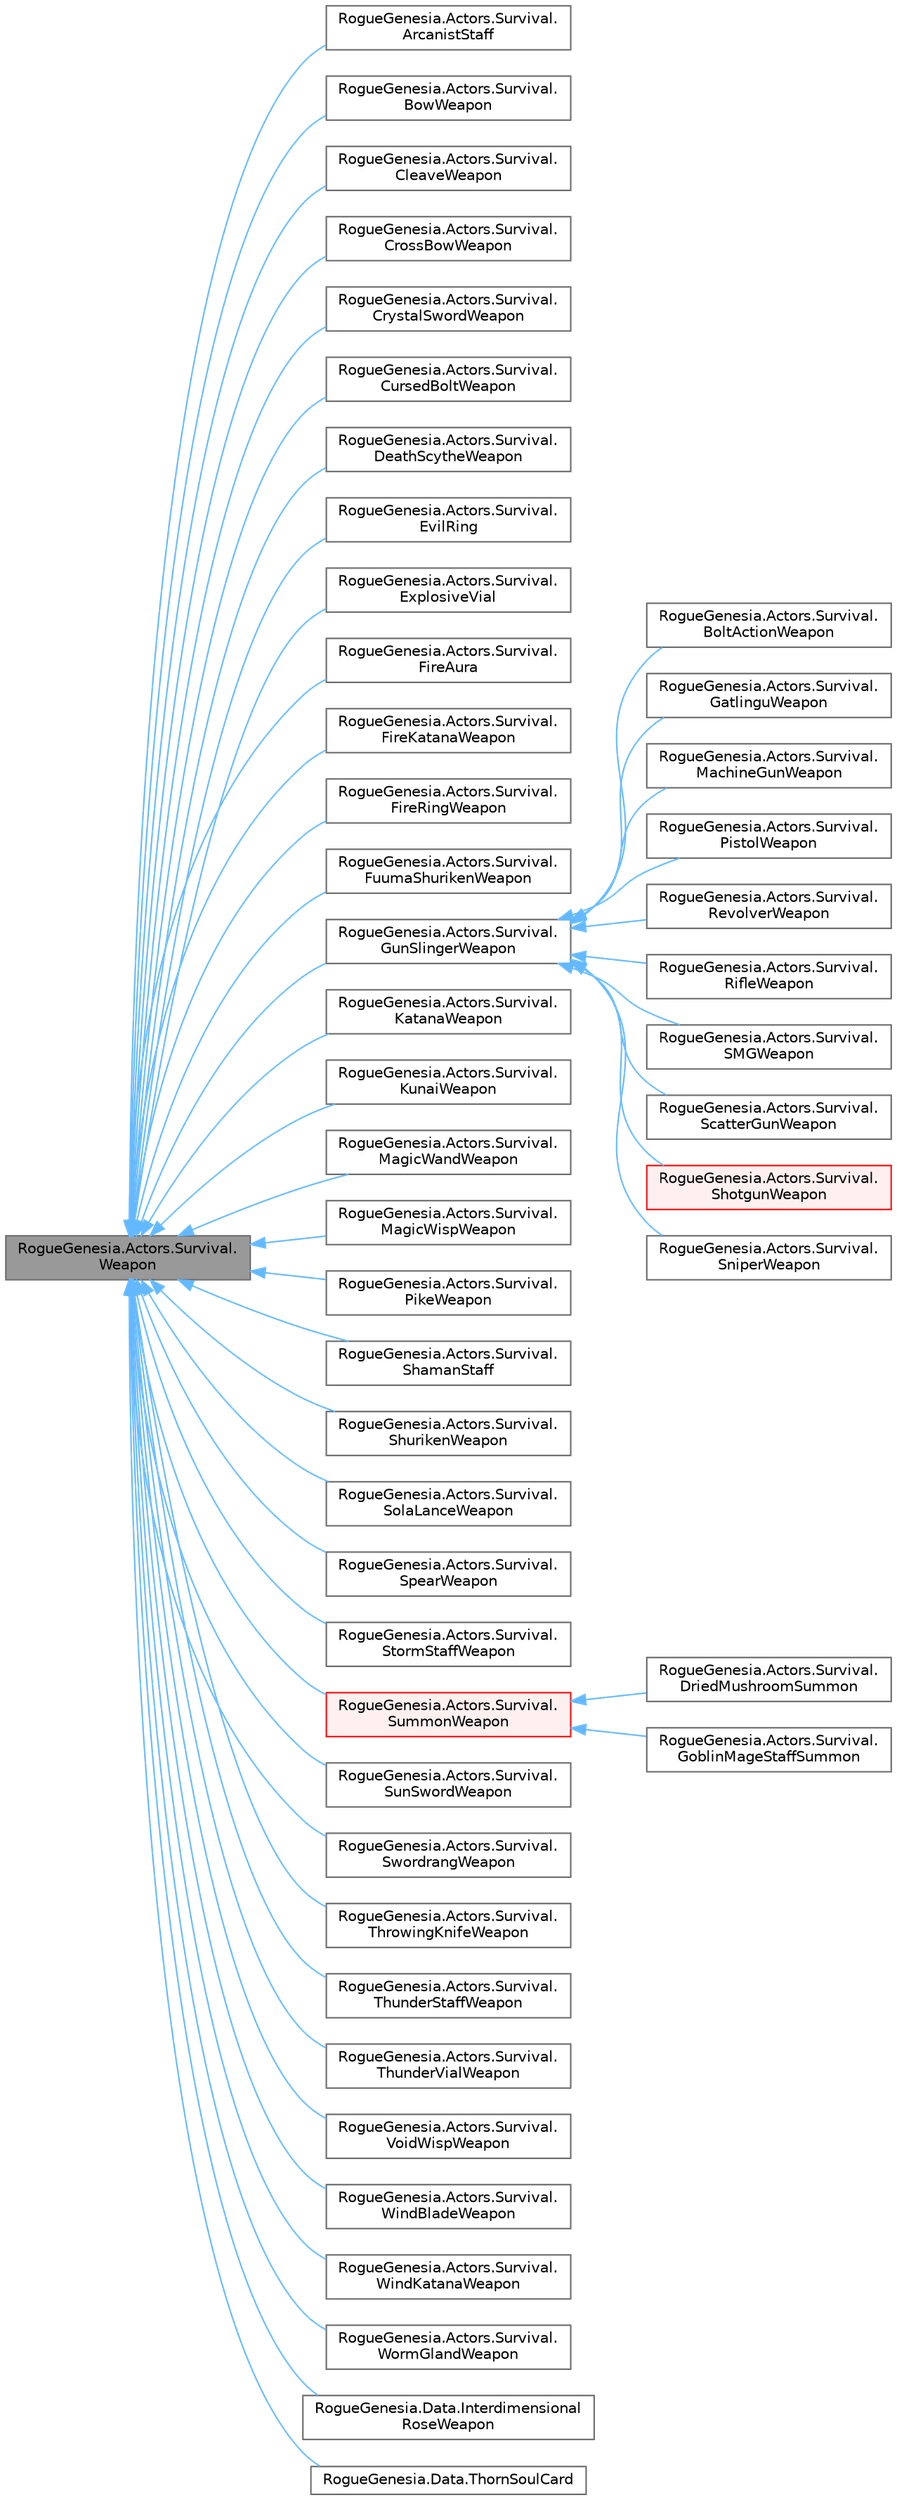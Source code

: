digraph "RogueGenesia.Actors.Survival.Weapon"
{
 // LATEX_PDF_SIZE
  bgcolor="transparent";
  edge [fontname=Helvetica,fontsize=10,labelfontname=Helvetica,labelfontsize=10];
  node [fontname=Helvetica,fontsize=10,shape=box,height=0.2,width=0.4];
  rankdir="LR";
  Node1 [label="RogueGenesia.Actors.Survival.\lWeapon",height=0.2,width=0.4,color="gray40", fillcolor="grey60", style="filled", fontcolor="black",tooltip=" "];
  Node1 -> Node2 [dir="back",color="steelblue1",style="solid"];
  Node2 [label="RogueGenesia.Actors.Survival.\lArcanistStaff",height=0.2,width=0.4,color="gray40", fillcolor="white", style="filled",URL="$class_rogue_genesia_1_1_actors_1_1_survival_1_1_arcanist_staff.html",tooltip=" "];
  Node1 -> Node3 [dir="back",color="steelblue1",style="solid"];
  Node3 [label="RogueGenesia.Actors.Survival.\lBowWeapon",height=0.2,width=0.4,color="gray40", fillcolor="white", style="filled",URL="$class_rogue_genesia_1_1_actors_1_1_survival_1_1_bow_weapon.html",tooltip=" "];
  Node1 -> Node4 [dir="back",color="steelblue1",style="solid"];
  Node4 [label="RogueGenesia.Actors.Survival.\lCleaveWeapon",height=0.2,width=0.4,color="gray40", fillcolor="white", style="filled",URL="$class_rogue_genesia_1_1_actors_1_1_survival_1_1_cleave_weapon.html",tooltip=" "];
  Node1 -> Node5 [dir="back",color="steelblue1",style="solid"];
  Node5 [label="RogueGenesia.Actors.Survival.\lCrossBowWeapon",height=0.2,width=0.4,color="gray40", fillcolor="white", style="filled",URL="$class_rogue_genesia_1_1_actors_1_1_survival_1_1_cross_bow_weapon.html",tooltip=" "];
  Node1 -> Node6 [dir="back",color="steelblue1",style="solid"];
  Node6 [label="RogueGenesia.Actors.Survival.\lCrystalSwordWeapon",height=0.2,width=0.4,color="gray40", fillcolor="white", style="filled",URL="$class_rogue_genesia_1_1_actors_1_1_survival_1_1_crystal_sword_weapon.html",tooltip=" "];
  Node1 -> Node7 [dir="back",color="steelblue1",style="solid"];
  Node7 [label="RogueGenesia.Actors.Survival.\lCursedBoltWeapon",height=0.2,width=0.4,color="gray40", fillcolor="white", style="filled",URL="$class_rogue_genesia_1_1_actors_1_1_survival_1_1_cursed_bolt_weapon.html",tooltip=" "];
  Node1 -> Node8 [dir="back",color="steelblue1",style="solid"];
  Node8 [label="RogueGenesia.Actors.Survival.\lDeathScytheWeapon",height=0.2,width=0.4,color="gray40", fillcolor="white", style="filled",URL="$class_rogue_genesia_1_1_actors_1_1_survival_1_1_death_scythe_weapon.html",tooltip=" "];
  Node1 -> Node9 [dir="back",color="steelblue1",style="solid"];
  Node9 [label="RogueGenesia.Actors.Survival.\lEvilRing",height=0.2,width=0.4,color="gray40", fillcolor="white", style="filled",URL="$class_rogue_genesia_1_1_actors_1_1_survival_1_1_evil_ring.html",tooltip=" "];
  Node1 -> Node10 [dir="back",color="steelblue1",style="solid"];
  Node10 [label="RogueGenesia.Actors.Survival.\lExplosiveVial",height=0.2,width=0.4,color="gray40", fillcolor="white", style="filled",URL="$class_rogue_genesia_1_1_actors_1_1_survival_1_1_explosive_vial.html",tooltip=" "];
  Node1 -> Node11 [dir="back",color="steelblue1",style="solid"];
  Node11 [label="RogueGenesia.Actors.Survival.\lFireAura",height=0.2,width=0.4,color="gray40", fillcolor="white", style="filled",URL="$class_rogue_genesia_1_1_actors_1_1_survival_1_1_fire_aura.html",tooltip=" "];
  Node1 -> Node12 [dir="back",color="steelblue1",style="solid"];
  Node12 [label="RogueGenesia.Actors.Survival.\lFireKatanaWeapon",height=0.2,width=0.4,color="gray40", fillcolor="white", style="filled",URL="$class_rogue_genesia_1_1_actors_1_1_survival_1_1_fire_katana_weapon.html",tooltip=" "];
  Node1 -> Node13 [dir="back",color="steelblue1",style="solid"];
  Node13 [label="RogueGenesia.Actors.Survival.\lFireRingWeapon",height=0.2,width=0.4,color="gray40", fillcolor="white", style="filled",URL="$class_rogue_genesia_1_1_actors_1_1_survival_1_1_fire_ring_weapon.html",tooltip=" "];
  Node1 -> Node14 [dir="back",color="steelblue1",style="solid"];
  Node14 [label="RogueGenesia.Actors.Survival.\lFuumaShurikenWeapon",height=0.2,width=0.4,color="gray40", fillcolor="white", style="filled",URL="$class_rogue_genesia_1_1_actors_1_1_survival_1_1_fuuma_shuriken_weapon.html",tooltip=" "];
  Node1 -> Node15 [dir="back",color="steelblue1",style="solid"];
  Node15 [label="RogueGenesia.Actors.Survival.\lGunSlingerWeapon",height=0.2,width=0.4,color="gray40", fillcolor="white", style="filled",URL="$class_rogue_genesia_1_1_actors_1_1_survival_1_1_gun_slinger_weapon.html",tooltip=" "];
  Node15 -> Node16 [dir="back",color="steelblue1",style="solid"];
  Node16 [label="RogueGenesia.Actors.Survival.\lBoltActionWeapon",height=0.2,width=0.4,color="gray40", fillcolor="white", style="filled",URL="$class_rogue_genesia_1_1_actors_1_1_survival_1_1_bolt_action_weapon.html",tooltip=" "];
  Node15 -> Node17 [dir="back",color="steelblue1",style="solid"];
  Node17 [label="RogueGenesia.Actors.Survival.\lGatlinguWeapon",height=0.2,width=0.4,color="gray40", fillcolor="white", style="filled",URL="$class_rogue_genesia_1_1_actors_1_1_survival_1_1_gatlingu_weapon.html",tooltip=" "];
  Node15 -> Node18 [dir="back",color="steelblue1",style="solid"];
  Node18 [label="RogueGenesia.Actors.Survival.\lMachineGunWeapon",height=0.2,width=0.4,color="gray40", fillcolor="white", style="filled",URL="$class_rogue_genesia_1_1_actors_1_1_survival_1_1_machine_gun_weapon.html",tooltip=" "];
  Node15 -> Node19 [dir="back",color="steelblue1",style="solid"];
  Node19 [label="RogueGenesia.Actors.Survival.\lPistolWeapon",height=0.2,width=0.4,color="gray40", fillcolor="white", style="filled",URL="$class_rogue_genesia_1_1_actors_1_1_survival_1_1_pistol_weapon.html",tooltip=" "];
  Node15 -> Node20 [dir="back",color="steelblue1",style="solid"];
  Node20 [label="RogueGenesia.Actors.Survival.\lRevolverWeapon",height=0.2,width=0.4,color="gray40", fillcolor="white", style="filled",URL="$class_rogue_genesia_1_1_actors_1_1_survival_1_1_revolver_weapon.html",tooltip=" "];
  Node15 -> Node21 [dir="back",color="steelblue1",style="solid"];
  Node21 [label="RogueGenesia.Actors.Survival.\lRifleWeapon",height=0.2,width=0.4,color="gray40", fillcolor="white", style="filled",URL="$class_rogue_genesia_1_1_actors_1_1_survival_1_1_rifle_weapon.html",tooltip=" "];
  Node15 -> Node22 [dir="back",color="steelblue1",style="solid"];
  Node22 [label="RogueGenesia.Actors.Survival.\lSMGWeapon",height=0.2,width=0.4,color="gray40", fillcolor="white", style="filled",URL="$class_rogue_genesia_1_1_actors_1_1_survival_1_1_s_m_g_weapon.html",tooltip=" "];
  Node15 -> Node23 [dir="back",color="steelblue1",style="solid"];
  Node23 [label="RogueGenesia.Actors.Survival.\lScatterGunWeapon",height=0.2,width=0.4,color="gray40", fillcolor="white", style="filled",URL="$class_rogue_genesia_1_1_actors_1_1_survival_1_1_scatter_gun_weapon.html",tooltip=" "];
  Node15 -> Node24 [dir="back",color="steelblue1",style="solid"];
  Node24 [label="RogueGenesia.Actors.Survival.\lShotgunWeapon",height=0.2,width=0.4,color="red", fillcolor="#FFF0F0", style="filled",URL="$class_rogue_genesia_1_1_actors_1_1_survival_1_1_shotgun_weapon.html",tooltip=" "];
  Node15 -> Node26 [dir="back",color="steelblue1",style="solid"];
  Node26 [label="RogueGenesia.Actors.Survival.\lSniperWeapon",height=0.2,width=0.4,color="gray40", fillcolor="white", style="filled",URL="$class_rogue_genesia_1_1_actors_1_1_survival_1_1_sniper_weapon.html",tooltip=" "];
  Node1 -> Node27 [dir="back",color="steelblue1",style="solid"];
  Node27 [label="RogueGenesia.Actors.Survival.\lKatanaWeapon",height=0.2,width=0.4,color="gray40", fillcolor="white", style="filled",URL="$class_rogue_genesia_1_1_actors_1_1_survival_1_1_katana_weapon.html",tooltip=" "];
  Node1 -> Node28 [dir="back",color="steelblue1",style="solid"];
  Node28 [label="RogueGenesia.Actors.Survival.\lKunaiWeapon",height=0.2,width=0.4,color="gray40", fillcolor="white", style="filled",URL="$class_rogue_genesia_1_1_actors_1_1_survival_1_1_kunai_weapon.html",tooltip=" "];
  Node1 -> Node29 [dir="back",color="steelblue1",style="solid"];
  Node29 [label="RogueGenesia.Actors.Survival.\lMagicWandWeapon",height=0.2,width=0.4,color="gray40", fillcolor="white", style="filled",URL="$class_rogue_genesia_1_1_actors_1_1_survival_1_1_magic_wand_weapon.html",tooltip=" "];
  Node1 -> Node30 [dir="back",color="steelblue1",style="solid"];
  Node30 [label="RogueGenesia.Actors.Survival.\lMagicWispWeapon",height=0.2,width=0.4,color="gray40", fillcolor="white", style="filled",URL="$class_rogue_genesia_1_1_actors_1_1_survival_1_1_magic_wisp_weapon.html",tooltip=" "];
  Node1 -> Node31 [dir="back",color="steelblue1",style="solid"];
  Node31 [label="RogueGenesia.Actors.Survival.\lPikeWeapon",height=0.2,width=0.4,color="gray40", fillcolor="white", style="filled",URL="$class_rogue_genesia_1_1_actors_1_1_survival_1_1_pike_weapon.html",tooltip=" "];
  Node1 -> Node32 [dir="back",color="steelblue1",style="solid"];
  Node32 [label="RogueGenesia.Actors.Survival.\lShamanStaff",height=0.2,width=0.4,color="gray40", fillcolor="white", style="filled",URL="$class_rogue_genesia_1_1_actors_1_1_survival_1_1_shaman_staff.html",tooltip=" "];
  Node1 -> Node33 [dir="back",color="steelblue1",style="solid"];
  Node33 [label="RogueGenesia.Actors.Survival.\lShurikenWeapon",height=0.2,width=0.4,color="gray40", fillcolor="white", style="filled",URL="$class_rogue_genesia_1_1_actors_1_1_survival_1_1_shuriken_weapon.html",tooltip=" "];
  Node1 -> Node34 [dir="back",color="steelblue1",style="solid"];
  Node34 [label="RogueGenesia.Actors.Survival.\lSolaLanceWeapon",height=0.2,width=0.4,color="gray40", fillcolor="white", style="filled",URL="$class_rogue_genesia_1_1_actors_1_1_survival_1_1_sola_lance_weapon.html",tooltip=" "];
  Node1 -> Node35 [dir="back",color="steelblue1",style="solid"];
  Node35 [label="RogueGenesia.Actors.Survival.\lSpearWeapon",height=0.2,width=0.4,color="gray40", fillcolor="white", style="filled",URL="$class_rogue_genesia_1_1_actors_1_1_survival_1_1_spear_weapon.html",tooltip=" "];
  Node1 -> Node36 [dir="back",color="steelblue1",style="solid"];
  Node36 [label="RogueGenesia.Actors.Survival.\lStormStaffWeapon",height=0.2,width=0.4,color="gray40", fillcolor="white", style="filled",URL="$class_rogue_genesia_1_1_actors_1_1_survival_1_1_storm_staff_weapon.html",tooltip=" "];
  Node1 -> Node37 [dir="back",color="steelblue1",style="solid"];
  Node37 [label="RogueGenesia.Actors.Survival.\lSummonWeapon",height=0.2,width=0.4,color="red", fillcolor="#FFF0F0", style="filled",URL="$class_rogue_genesia_1_1_actors_1_1_survival_1_1_summon_weapon.html",tooltip=" "];
  Node37 -> Node38 [dir="back",color="steelblue1",style="solid"];
  Node38 [label="RogueGenesia.Actors.Survival.\lDriedMushroomSummon",height=0.2,width=0.4,color="gray40", fillcolor="white", style="filled",URL="$class_rogue_genesia_1_1_actors_1_1_survival_1_1_dried_mushroom_summon.html",tooltip=" "];
  Node37 -> Node39 [dir="back",color="steelblue1",style="solid"];
  Node39 [label="RogueGenesia.Actors.Survival.\lGoblinMageStaffSummon",height=0.2,width=0.4,color="gray40", fillcolor="white", style="filled",URL="$class_rogue_genesia_1_1_actors_1_1_survival_1_1_goblin_mage_staff_summon.html",tooltip=" "];
  Node1 -> Node50 [dir="back",color="steelblue1",style="solid"];
  Node50 [label="RogueGenesia.Actors.Survival.\lSunSwordWeapon",height=0.2,width=0.4,color="gray40", fillcolor="white", style="filled",URL="$class_rogue_genesia_1_1_actors_1_1_survival_1_1_sun_sword_weapon.html",tooltip=" "];
  Node1 -> Node51 [dir="back",color="steelblue1",style="solid"];
  Node51 [label="RogueGenesia.Actors.Survival.\lSwordrangWeapon",height=0.2,width=0.4,color="gray40", fillcolor="white", style="filled",URL="$class_rogue_genesia_1_1_actors_1_1_survival_1_1_swordrang_weapon.html",tooltip=" "];
  Node1 -> Node52 [dir="back",color="steelblue1",style="solid"];
  Node52 [label="RogueGenesia.Actors.Survival.\lThrowingKnifeWeapon",height=0.2,width=0.4,color="gray40", fillcolor="white", style="filled",URL="$class_rogue_genesia_1_1_actors_1_1_survival_1_1_throwing_knife_weapon.html",tooltip=" "];
  Node1 -> Node53 [dir="back",color="steelblue1",style="solid"];
  Node53 [label="RogueGenesia.Actors.Survival.\lThunderStaffWeapon",height=0.2,width=0.4,color="gray40", fillcolor="white", style="filled",URL="$class_rogue_genesia_1_1_actors_1_1_survival_1_1_thunder_staff_weapon.html",tooltip=" "];
  Node1 -> Node54 [dir="back",color="steelblue1",style="solid"];
  Node54 [label="RogueGenesia.Actors.Survival.\lThunderVialWeapon",height=0.2,width=0.4,color="gray40", fillcolor="white", style="filled",URL="$class_rogue_genesia_1_1_actors_1_1_survival_1_1_thunder_vial_weapon.html",tooltip=" "];
  Node1 -> Node55 [dir="back",color="steelblue1",style="solid"];
  Node55 [label="RogueGenesia.Actors.Survival.\lVoidWispWeapon",height=0.2,width=0.4,color="gray40", fillcolor="white", style="filled",URL="$class_rogue_genesia_1_1_actors_1_1_survival_1_1_void_wisp_weapon.html",tooltip=" "];
  Node1 -> Node56 [dir="back",color="steelblue1",style="solid"];
  Node56 [label="RogueGenesia.Actors.Survival.\lWindBladeWeapon",height=0.2,width=0.4,color="gray40", fillcolor="white", style="filled",URL="$class_rogue_genesia_1_1_actors_1_1_survival_1_1_wind_blade_weapon.html",tooltip=" "];
  Node1 -> Node57 [dir="back",color="steelblue1",style="solid"];
  Node57 [label="RogueGenesia.Actors.Survival.\lWindKatanaWeapon",height=0.2,width=0.4,color="gray40", fillcolor="white", style="filled",URL="$class_rogue_genesia_1_1_actors_1_1_survival_1_1_wind_katana_weapon.html",tooltip=" "];
  Node1 -> Node58 [dir="back",color="steelblue1",style="solid"];
  Node58 [label="RogueGenesia.Actors.Survival.\lWormGlandWeapon",height=0.2,width=0.4,color="gray40", fillcolor="white", style="filled",URL="$class_rogue_genesia_1_1_actors_1_1_survival_1_1_worm_gland_weapon.html",tooltip=" "];
  Node1 -> Node59 [dir="back",color="steelblue1",style="solid"];
  Node59 [label="RogueGenesia.Data.Interdimensional\lRoseWeapon",height=0.2,width=0.4,color="gray40", fillcolor="white", style="filled",URL="$class_rogue_genesia_1_1_data_1_1_interdimensional_rose_weapon.html",tooltip=" "];
  Node1 -> Node60 [dir="back",color="steelblue1",style="solid"];
  Node60 [label="RogueGenesia.Data.ThornSoulCard",height=0.2,width=0.4,color="gray40", fillcolor="white", style="filled",URL="$class_rogue_genesia_1_1_data_1_1_thorn_soul_card.html",tooltip=" "];
}
